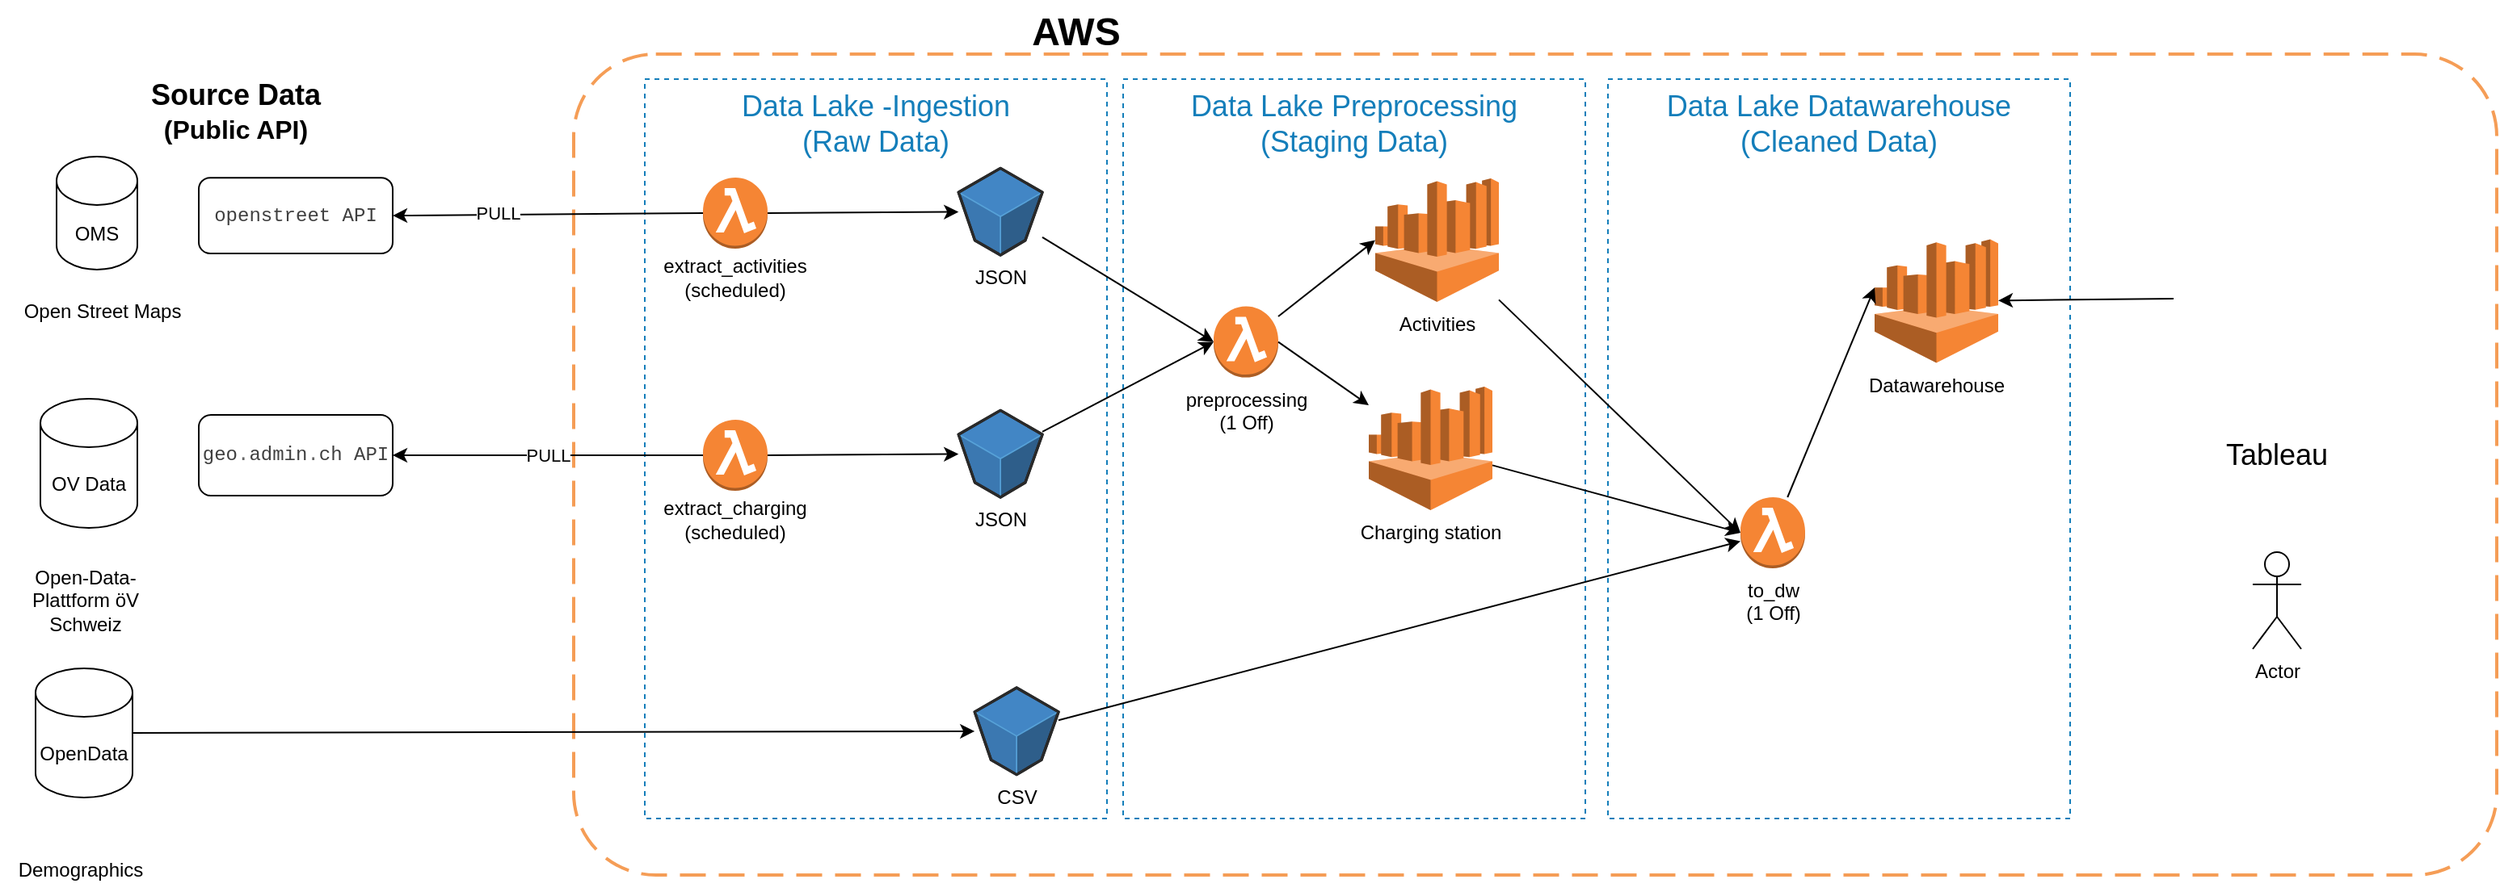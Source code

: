<mxfile version="24.0.5" type="device">
  <diagram name="Page-1" id="Ct7ewrQOKqSHw4GH9Awl">
    <mxGraphModel dx="1267" dy="1897" grid="1" gridSize="10" guides="1" tooltips="1" connect="1" arrows="1" fold="1" page="1" pageScale="1" pageWidth="827" pageHeight="1169" math="0" shadow="0">
      <root>
        <mxCell id="0" />
        <mxCell id="1" parent="0" />
        <mxCell id="ZKWChWq3ZsPt71wJ-CPw-1" value="OMS" style="shape=cylinder3;whiteSpace=wrap;html=1;boundedLbl=1;backgroundOutline=1;size=15;" vertex="1" parent="1">
          <mxGeometry x="50" y="80" width="50" height="70" as="geometry" />
        </mxCell>
        <mxCell id="ZKWChWq3ZsPt71wJ-CPw-2" value="Open Street Maps" style="text;html=1;align=center;verticalAlign=middle;resizable=0;points=[];autosize=1;strokeColor=none;fillColor=none;" vertex="1" parent="1">
          <mxGeometry x="18" y="161" width="120" height="30" as="geometry" />
        </mxCell>
        <mxCell id="ZKWChWq3ZsPt71wJ-CPw-3" value="&lt;pre style=&quot;box-sizing: border-box; line-height: 1.4; font-family: SFMono-Regular, Menlo, Monaco, Consolas, &amp;quot;Liberation Mono&amp;quot;, &amp;quot;Courier New&amp;quot;, Courier, monospace; margin-top: 0px; margin-bottom: 0px; padding: 12px; overflow: auto; color: rgb(64, 64, 64); text-align: start;&quot;&gt;openstreet API&lt;/pre&gt;" style="rounded=1;whiteSpace=wrap;html=1;" vertex="1" parent="1">
          <mxGeometry x="138" y="93.1" width="120" height="46.9" as="geometry" />
        </mxCell>
        <mxCell id="ZKWChWq3ZsPt71wJ-CPw-4" value="&lt;pre style=&quot;box-sizing: border-box; line-height: 1.4; font-family: SFMono-Regular, Menlo, Monaco, Consolas, &amp;quot;Liberation Mono&amp;quot;, &amp;quot;Courier New&amp;quot;, Courier, monospace; margin-top: 0px; margin-bottom: 0px; padding: 12px; overflow: auto; color: rgb(64, 64, 64); text-align: start;&quot;&gt;&lt;span style=&quot;box-sizing: border-box;&quot; class=&quot;n&quot;&gt;geo&lt;/span&gt;&lt;span style=&quot;box-sizing: border-box; color: rgb(102, 102, 102);&quot; class=&quot;o&quot;&gt;.&lt;/span&gt;&lt;span style=&quot;box-sizing: border-box;&quot; class=&quot;n&quot;&gt;admin&lt;/span&gt;&lt;span style=&quot;box-sizing: border-box; color: rgb(102, 102, 102);&quot; class=&quot;o&quot;&gt;.&lt;/span&gt;&lt;span style=&quot;box-sizing: border-box;&quot; class=&quot;n&quot;&gt;ch &lt;/span&gt;API&lt;/pre&gt;" style="rounded=1;whiteSpace=wrap;html=1;" vertex="1" parent="1">
          <mxGeometry x="138" y="240" width="120" height="50" as="geometry" />
        </mxCell>
        <mxCell id="ZKWChWq3ZsPt71wJ-CPw-5" value="OV Data" style="shape=cylinder3;whiteSpace=wrap;html=1;boundedLbl=1;backgroundOutline=1;size=15;" vertex="1" parent="1">
          <mxGeometry x="40" y="230" width="60" height="80" as="geometry" />
        </mxCell>
        <mxCell id="ZKWChWq3ZsPt71wJ-CPw-6" value="Open-Data-Plattform öV Schweiz" style="text;html=1;align=center;verticalAlign=middle;whiteSpace=wrap;rounded=0;" vertex="1" parent="1">
          <mxGeometry x="18" y="340" width="100" height="30" as="geometry" />
        </mxCell>
        <mxCell id="ZKWChWq3ZsPt71wJ-CPw-7" value="" style="rounded=1;arcSize=10;dashed=1;strokeColor=#F59D56;fillColor=none;gradientColor=none;dashPattern=8 4;strokeWidth=2;" vertex="1" parent="1">
          <mxGeometry x="370" y="16.5" width="1190" height="508.5" as="geometry" />
        </mxCell>
        <mxCell id="ZKWChWq3ZsPt71wJ-CPw-8" value="&lt;font style=&quot;font-size: 18px;&quot;&gt;Data Lake -Ingestion&lt;/font&gt;&lt;div&gt;&lt;font style=&quot;font-size: 18px;&quot;&gt;(Raw Data)&lt;/font&gt;&lt;/div&gt;" style="fillColor=none;strokeColor=#147EBA;dashed=1;verticalAlign=top;fontStyle=0;fontColor=#147EBA;whiteSpace=wrap;html=1;" vertex="1" parent="1">
          <mxGeometry x="414" y="32" width="286" height="458" as="geometry" />
        </mxCell>
        <mxCell id="ZKWChWq3ZsPt71wJ-CPw-9" value="" style="outlineConnect=0;dashed=0;verticalLabelPosition=bottom;verticalAlign=top;align=center;html=1;shape=mxgraph.aws3.lambda_function;fillColor=#F58534;gradientColor=none;" vertex="1" parent="1">
          <mxGeometry x="450" y="93" width="40" height="44" as="geometry" />
        </mxCell>
        <mxCell id="ZKWChWq3ZsPt71wJ-CPw-10" value="" style="outlineConnect=0;dashed=0;verticalLabelPosition=bottom;verticalAlign=top;align=center;html=1;shape=mxgraph.aws3.lambda_function;fillColor=#F58534;gradientColor=none;" vertex="1" parent="1">
          <mxGeometry x="450" y="243" width="40" height="44" as="geometry" />
        </mxCell>
        <mxCell id="ZKWChWq3ZsPt71wJ-CPw-12" value="JSON" style="verticalLabelPosition=bottom;html=1;verticalAlign=top;strokeWidth=1;align=center;outlineConnect=0;dashed=0;outlineConnect=0;shape=mxgraph.aws3d.s3Bucket;fillColor=#4286c5;strokeColor=#57A2D8;aspect=fixed;" vertex="1" parent="1">
          <mxGeometry x="608.14" y="87.2" width="51.86" height="53.8" as="geometry" />
        </mxCell>
        <mxCell id="ZKWChWq3ZsPt71wJ-CPw-13" value="&lt;b&gt;&lt;font style=&quot;font-size: 18px;&quot;&gt;Source Data&lt;/font&gt;&lt;/b&gt;&lt;div&gt;&lt;b&gt;&lt;font size=&quot;3&quot; style=&quot;&quot;&gt;(Public API)&lt;/font&gt;&lt;/b&gt;&lt;/div&gt;" style="text;html=1;align=center;verticalAlign=middle;whiteSpace=wrap;rounded=0;" vertex="1" parent="1">
          <mxGeometry x="80" y="32" width="162" height="40" as="geometry" />
        </mxCell>
        <mxCell id="ZKWChWq3ZsPt71wJ-CPw-15" value="extract_activities&lt;div&gt;(scheduled)&lt;/div&gt;" style="text;html=1;align=center;verticalAlign=middle;whiteSpace=wrap;rounded=0;" vertex="1" parent="1">
          <mxGeometry x="440" y="140" width="60" height="30" as="geometry" />
        </mxCell>
        <mxCell id="ZKWChWq3ZsPt71wJ-CPw-16" value="extract_charging&lt;div&gt;(scheduled)&lt;br&gt;&lt;/div&gt;" style="text;html=1;align=center;verticalAlign=middle;whiteSpace=wrap;rounded=0;" vertex="1" parent="1">
          <mxGeometry x="440" y="290" width="60" height="30" as="geometry" />
        </mxCell>
        <mxCell id="ZKWChWq3ZsPt71wJ-CPw-17" value="PULL" style="endArrow=classic;html=1;rounded=0;entryX=1;entryY=0.5;entryDx=0;entryDy=0;exitX=0;exitY=0.5;exitDx=0;exitDy=0;exitPerimeter=0;" edge="1" parent="1" source="ZKWChWq3ZsPt71wJ-CPw-10" target="ZKWChWq3ZsPt71wJ-CPw-4">
          <mxGeometry width="50" height="50" relative="1" as="geometry">
            <mxPoint x="290" y="310" as="sourcePoint" />
            <mxPoint x="340" y="260" as="targetPoint" />
          </mxGeometry>
        </mxCell>
        <mxCell id="ZKWChWq3ZsPt71wJ-CPw-18" value="" style="endArrow=classic;html=1;rounded=0;entryX=1;entryY=0.5;entryDx=0;entryDy=0;exitX=0;exitY=0.5;exitDx=0;exitDy=0;exitPerimeter=0;" edge="1" parent="1" source="ZKWChWq3ZsPt71wJ-CPw-9" target="ZKWChWq3ZsPt71wJ-CPw-3">
          <mxGeometry width="50" height="50" relative="1" as="geometry">
            <mxPoint x="280" y="180" as="sourcePoint" />
            <mxPoint x="320" y="160" as="targetPoint" />
          </mxGeometry>
        </mxCell>
        <mxCell id="ZKWChWq3ZsPt71wJ-CPw-33" value="PULL" style="edgeLabel;html=1;align=center;verticalAlign=middle;resizable=0;points=[];" vertex="1" connectable="0" parent="ZKWChWq3ZsPt71wJ-CPw-18">
          <mxGeometry x="0.328" y="-1" relative="1" as="geometry">
            <mxPoint as="offset" />
          </mxGeometry>
        </mxCell>
        <mxCell id="ZKWChWq3ZsPt71wJ-CPw-19" value="" style="endArrow=classic;html=1;rounded=0;exitX=1;exitY=0.5;exitDx=0;exitDy=0;exitPerimeter=0;" edge="1" parent="1" source="ZKWChWq3ZsPt71wJ-CPw-9" target="ZKWChWq3ZsPt71wJ-CPw-12">
          <mxGeometry width="50" height="50" relative="1" as="geometry">
            <mxPoint x="310" y="210" as="sourcePoint" />
            <mxPoint x="360" y="160" as="targetPoint" />
          </mxGeometry>
        </mxCell>
        <mxCell id="ZKWChWq3ZsPt71wJ-CPw-20" value="" style="endArrow=classic;html=1;rounded=0;exitX=1;exitY=0.5;exitDx=0;exitDy=0;exitPerimeter=0;" edge="1" parent="1" source="ZKWChWq3ZsPt71wJ-CPw-10" target="ZKWChWq3ZsPt71wJ-CPw-37">
          <mxGeometry width="50" height="50" relative="1" as="geometry">
            <mxPoint x="490" y="257" as="sourcePoint" />
            <mxPoint x="608.14" y="271.842" as="targetPoint" />
          </mxGeometry>
        </mxCell>
        <mxCell id="ZKWChWq3ZsPt71wJ-CPw-22" value="&lt;b style=&quot;&quot;&gt;&lt;font style=&quot;font-size: 24px;&quot;&gt;AWS&lt;/font&gt;&lt;/b&gt;" style="text;html=1;align=center;verticalAlign=middle;whiteSpace=wrap;rounded=0;" vertex="1" parent="1">
          <mxGeometry x="600" y="-17" width="162" height="40" as="geometry" />
        </mxCell>
        <mxCell id="ZKWChWq3ZsPt71wJ-CPw-23" value="&lt;div&gt;&lt;font style=&quot;font-size: 18px;&quot;&gt;Data Lake Preprocessing&lt;/font&gt;&lt;/div&gt;&lt;div&gt;&lt;font style=&quot;font-size: 18px;&quot;&gt;(Staging Data)&lt;/font&gt;&lt;/div&gt;" style="fillColor=none;strokeColor=#147EBA;dashed=1;verticalAlign=top;fontStyle=0;fontColor=#147EBA;whiteSpace=wrap;html=1;" vertex="1" parent="1">
          <mxGeometry x="710" y="32" width="286" height="458" as="geometry" />
        </mxCell>
        <mxCell id="ZKWChWq3ZsPt71wJ-CPw-25" value="preprocessing&lt;div&gt;(1 Off)&lt;/div&gt;" style="outlineConnect=0;dashed=0;verticalLabelPosition=bottom;verticalAlign=top;align=center;html=1;shape=mxgraph.aws3.lambda_function;fillColor=#F58534;gradientColor=none;" vertex="1" parent="1">
          <mxGeometry x="766" y="172.8" width="40" height="44" as="geometry" />
        </mxCell>
        <mxCell id="ZKWChWq3ZsPt71wJ-CPw-27" value="" style="endArrow=classic;html=1;rounded=0;entryX=0;entryY=0.5;entryDx=0;entryDy=0;entryPerimeter=0;" edge="1" parent="1" source="ZKWChWq3ZsPt71wJ-CPw-12" target="ZKWChWq3ZsPt71wJ-CPw-25">
          <mxGeometry width="50" height="50" relative="1" as="geometry">
            <mxPoint x="660" y="230" as="sourcePoint" />
            <mxPoint x="710" y="180" as="targetPoint" />
          </mxGeometry>
        </mxCell>
        <mxCell id="ZKWChWq3ZsPt71wJ-CPw-29" value="Activities" style="outlineConnect=0;dashed=0;verticalLabelPosition=bottom;verticalAlign=top;align=center;html=1;shape=mxgraph.aws3.athena;fillColor=#F58534;gradientColor=none;" vertex="1" parent="1">
          <mxGeometry x="866" y="93.5" width="76.5" height="76.5" as="geometry" />
        </mxCell>
        <mxCell id="ZKWChWq3ZsPt71wJ-CPw-30" value="" style="endArrow=classic;html=1;rounded=0;entryX=0;entryY=0.5;entryDx=0;entryDy=0;entryPerimeter=0;" edge="1" parent="1" source="ZKWChWq3ZsPt71wJ-CPw-25" target="ZKWChWq3ZsPt71wJ-CPw-29">
          <mxGeometry width="50" height="50" relative="1" as="geometry">
            <mxPoint x="770" y="330" as="sourcePoint" />
            <mxPoint x="820" y="280" as="targetPoint" />
          </mxGeometry>
        </mxCell>
        <mxCell id="ZKWChWq3ZsPt71wJ-CPw-32" value="&lt;div&gt;&lt;font style=&quot;font-size: 18px;&quot;&gt;Data Lake Datawarehouse&lt;/font&gt;&lt;/div&gt;&lt;div&gt;&lt;font style=&quot;font-size: 18px;&quot;&gt;(Cleaned Data)&lt;/font&gt;&lt;/div&gt;" style="fillColor=none;strokeColor=#147EBA;dashed=1;verticalAlign=top;fontStyle=0;fontColor=#147EBA;whiteSpace=wrap;html=1;" vertex="1" parent="1">
          <mxGeometry x="1010" y="32" width="286" height="458" as="geometry" />
        </mxCell>
        <mxCell id="ZKWChWq3ZsPt71wJ-CPw-37" value="JSON" style="verticalLabelPosition=bottom;html=1;verticalAlign=top;strokeWidth=1;align=center;outlineConnect=0;dashed=0;outlineConnect=0;shape=mxgraph.aws3d.s3Bucket;fillColor=#4286c5;strokeColor=#57A2D8;aspect=fixed;" vertex="1" parent="1">
          <mxGeometry x="608.14" y="237.2" width="51.86" height="53.8" as="geometry" />
        </mxCell>
        <mxCell id="ZKWChWq3ZsPt71wJ-CPw-38" value="" style="endArrow=classic;html=1;rounded=0;entryX=0;entryY=0.5;entryDx=0;entryDy=0;entryPerimeter=0;" edge="1" parent="1" source="ZKWChWq3ZsPt71wJ-CPw-37" target="ZKWChWq3ZsPt71wJ-CPw-25">
          <mxGeometry width="50" height="50" relative="1" as="geometry">
            <mxPoint x="710" y="330" as="sourcePoint" />
            <mxPoint x="760" y="280" as="targetPoint" />
          </mxGeometry>
        </mxCell>
        <mxCell id="ZKWChWq3ZsPt71wJ-CPw-39" value="Charging station" style="outlineConnect=0;dashed=0;verticalLabelPosition=bottom;verticalAlign=top;align=center;html=1;shape=mxgraph.aws3.athena;fillColor=#F58534;gradientColor=none;" vertex="1" parent="1">
          <mxGeometry x="862" y="222.5" width="76.5" height="76.5" as="geometry" />
        </mxCell>
        <mxCell id="ZKWChWq3ZsPt71wJ-CPw-40" value="Datawarehouse" style="outlineConnect=0;dashed=0;verticalLabelPosition=bottom;verticalAlign=top;align=center;html=1;shape=mxgraph.aws3.athena;fillColor=#F58534;gradientColor=none;" vertex="1" parent="1">
          <mxGeometry x="1175" y="131.3" width="76.5" height="76.5" as="geometry" />
        </mxCell>
        <mxCell id="ZKWChWq3ZsPt71wJ-CPw-41" value="" style="endArrow=classic;html=1;rounded=0;exitX=1;exitY=0.5;exitDx=0;exitDy=0;exitPerimeter=0;" edge="1" parent="1" source="ZKWChWq3ZsPt71wJ-CPw-25" target="ZKWChWq3ZsPt71wJ-CPw-39">
          <mxGeometry width="50" height="50" relative="1" as="geometry">
            <mxPoint x="760" y="380" as="sourcePoint" />
            <mxPoint x="810" y="330" as="targetPoint" />
          </mxGeometry>
        </mxCell>
        <mxCell id="ZKWChWq3ZsPt71wJ-CPw-43" value="" style="endArrow=classic;html=1;rounded=0;entryX=0;entryY=0.5;entryDx=0;entryDy=0;entryPerimeter=0;" edge="1" parent="1" source="ZKWChWq3ZsPt71wJ-CPw-39" target="ZKWChWq3ZsPt71wJ-CPw-53">
          <mxGeometry width="50" height="50" relative="1" as="geometry">
            <mxPoint x="930" y="370" as="sourcePoint" />
            <mxPoint x="980" y="320" as="targetPoint" />
          </mxGeometry>
        </mxCell>
        <mxCell id="ZKWChWq3ZsPt71wJ-CPw-44" value="" style="endArrow=classic;html=1;rounded=0;entryX=0;entryY=0.5;entryDx=0;entryDy=0;entryPerimeter=0;" edge="1" parent="1" source="ZKWChWq3ZsPt71wJ-CPw-29" target="ZKWChWq3ZsPt71wJ-CPw-53">
          <mxGeometry width="50" height="50" relative="1" as="geometry">
            <mxPoint x="977" y="264" as="sourcePoint" />
            <mxPoint x="1120" y="197" as="targetPoint" />
          </mxGeometry>
        </mxCell>
        <mxCell id="ZKWChWq3ZsPt71wJ-CPw-45" value="" style="shape=image;html=1;verticalAlign=top;verticalLabelPosition=bottom;labelBackgroundColor=#ffffff;imageAspect=0;aspect=fixed;image=https://cdn3.iconfinder.com/data/icons/fintech-icon/128/11_Data_Visualization-128.png" vertex="1" parent="1">
          <mxGeometry x="1360" y="104" width="128" height="128" as="geometry" />
        </mxCell>
        <mxCell id="ZKWChWq3ZsPt71wJ-CPw-46" value="&lt;font style=&quot;font-size: 18px;&quot;&gt;Tableau&lt;/font&gt;" style="text;html=1;align=center;verticalAlign=middle;whiteSpace=wrap;rounded=0;" vertex="1" parent="1">
          <mxGeometry x="1394" y="250" width="60" height="30" as="geometry" />
        </mxCell>
        <mxCell id="ZKWChWq3ZsPt71wJ-CPw-47" value="" style="endArrow=classic;html=1;rounded=0;exitX=0;exitY=0.5;exitDx=0;exitDy=0;" edge="1" parent="1" source="ZKWChWq3ZsPt71wJ-CPw-45" target="ZKWChWq3ZsPt71wJ-CPw-40">
          <mxGeometry width="50" height="50" relative="1" as="geometry">
            <mxPoint x="1250" y="270" as="sourcePoint" />
            <mxPoint x="1300" y="220" as="targetPoint" />
          </mxGeometry>
        </mxCell>
        <mxCell id="ZKWChWq3ZsPt71wJ-CPw-48" value="Actor" style="shape=umlActor;verticalLabelPosition=bottom;verticalAlign=top;html=1;outlineConnect=0;" vertex="1" parent="1">
          <mxGeometry x="1409" y="325" width="30" height="60" as="geometry" />
        </mxCell>
        <mxCell id="ZKWChWq3ZsPt71wJ-CPw-49" value="OpenData" style="shape=cylinder3;whiteSpace=wrap;html=1;boundedLbl=1;backgroundOutline=1;size=15;" vertex="1" parent="1">
          <mxGeometry x="37" y="397" width="60" height="80" as="geometry" />
        </mxCell>
        <mxCell id="ZKWChWq3ZsPt71wJ-CPw-50" value="Demographics" style="text;html=1;align=center;verticalAlign=middle;whiteSpace=wrap;rounded=0;" vertex="1" parent="1">
          <mxGeometry x="15" y="507" width="100" height="30" as="geometry" />
        </mxCell>
        <mxCell id="ZKWChWq3ZsPt71wJ-CPw-51" value="CSV" style="verticalLabelPosition=bottom;html=1;verticalAlign=top;strokeWidth=1;align=center;outlineConnect=0;dashed=0;outlineConnect=0;shape=mxgraph.aws3d.s3Bucket;fillColor=#4286c5;strokeColor=#57A2D8;aspect=fixed;" vertex="1" parent="1">
          <mxGeometry x="618.14" y="409" width="51.86" height="53.8" as="geometry" />
        </mxCell>
        <mxCell id="ZKWChWq3ZsPt71wJ-CPw-52" value="" style="endArrow=classic;html=1;rounded=0;exitX=1;exitY=0.5;exitDx=0;exitDy=0;exitPerimeter=0;" edge="1" parent="1" source="ZKWChWq3ZsPt71wJ-CPw-49" target="ZKWChWq3ZsPt71wJ-CPw-51">
          <mxGeometry width="50" height="50" relative="1" as="geometry">
            <mxPoint x="230" y="490" as="sourcePoint" />
            <mxPoint x="280" y="440" as="targetPoint" />
          </mxGeometry>
        </mxCell>
        <mxCell id="ZKWChWq3ZsPt71wJ-CPw-53" value="to_dw&lt;div&gt;(1 Off)&lt;/div&gt;" style="outlineConnect=0;dashed=0;verticalLabelPosition=bottom;verticalAlign=top;align=center;html=1;shape=mxgraph.aws3.lambda_function;fillColor=#F58534;gradientColor=none;" vertex="1" parent="1">
          <mxGeometry x="1092" y="291" width="40" height="44" as="geometry" />
        </mxCell>
        <mxCell id="ZKWChWq3ZsPt71wJ-CPw-54" value="" style="endArrow=classic;html=1;rounded=0;" edge="1" parent="1" source="ZKWChWq3ZsPt71wJ-CPw-51" target="ZKWChWq3ZsPt71wJ-CPw-53">
          <mxGeometry width="50" height="50" relative="1" as="geometry">
            <mxPoint x="710" y="390" as="sourcePoint" />
            <mxPoint x="760" y="340" as="targetPoint" />
          </mxGeometry>
        </mxCell>
        <mxCell id="ZKWChWq3ZsPt71wJ-CPw-55" value="" style="endArrow=classic;html=1;rounded=0;entryX=0;entryY=0.39;entryDx=0;entryDy=0;entryPerimeter=0;" edge="1" parent="1" source="ZKWChWq3ZsPt71wJ-CPw-53" target="ZKWChWq3ZsPt71wJ-CPw-40">
          <mxGeometry width="50" height="50" relative="1" as="geometry">
            <mxPoint x="1300" y="400" as="sourcePoint" />
            <mxPoint x="1350" y="350" as="targetPoint" />
          </mxGeometry>
        </mxCell>
      </root>
    </mxGraphModel>
  </diagram>
</mxfile>
